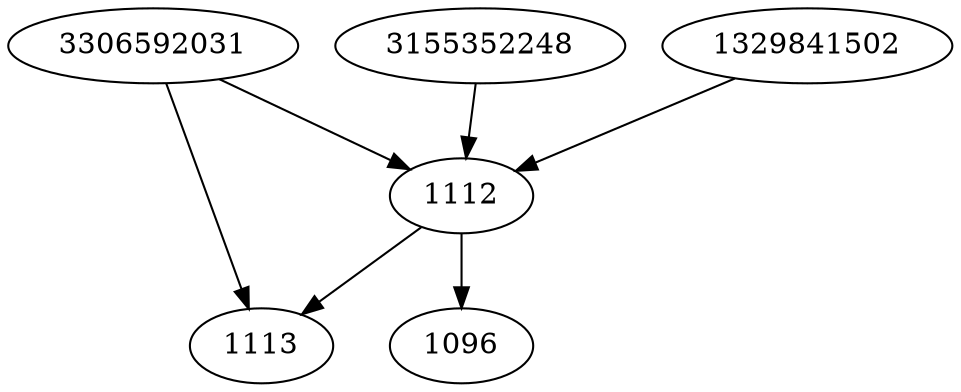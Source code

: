 strict digraph  {
1096;
3155352248;
1113;
1112;
1329841502;
3306592031;
3155352248 -> 1112;
1112 -> 1113;
1112 -> 1096;
1329841502 -> 1112;
3306592031 -> 1112;
3306592031 -> 1113;
}
